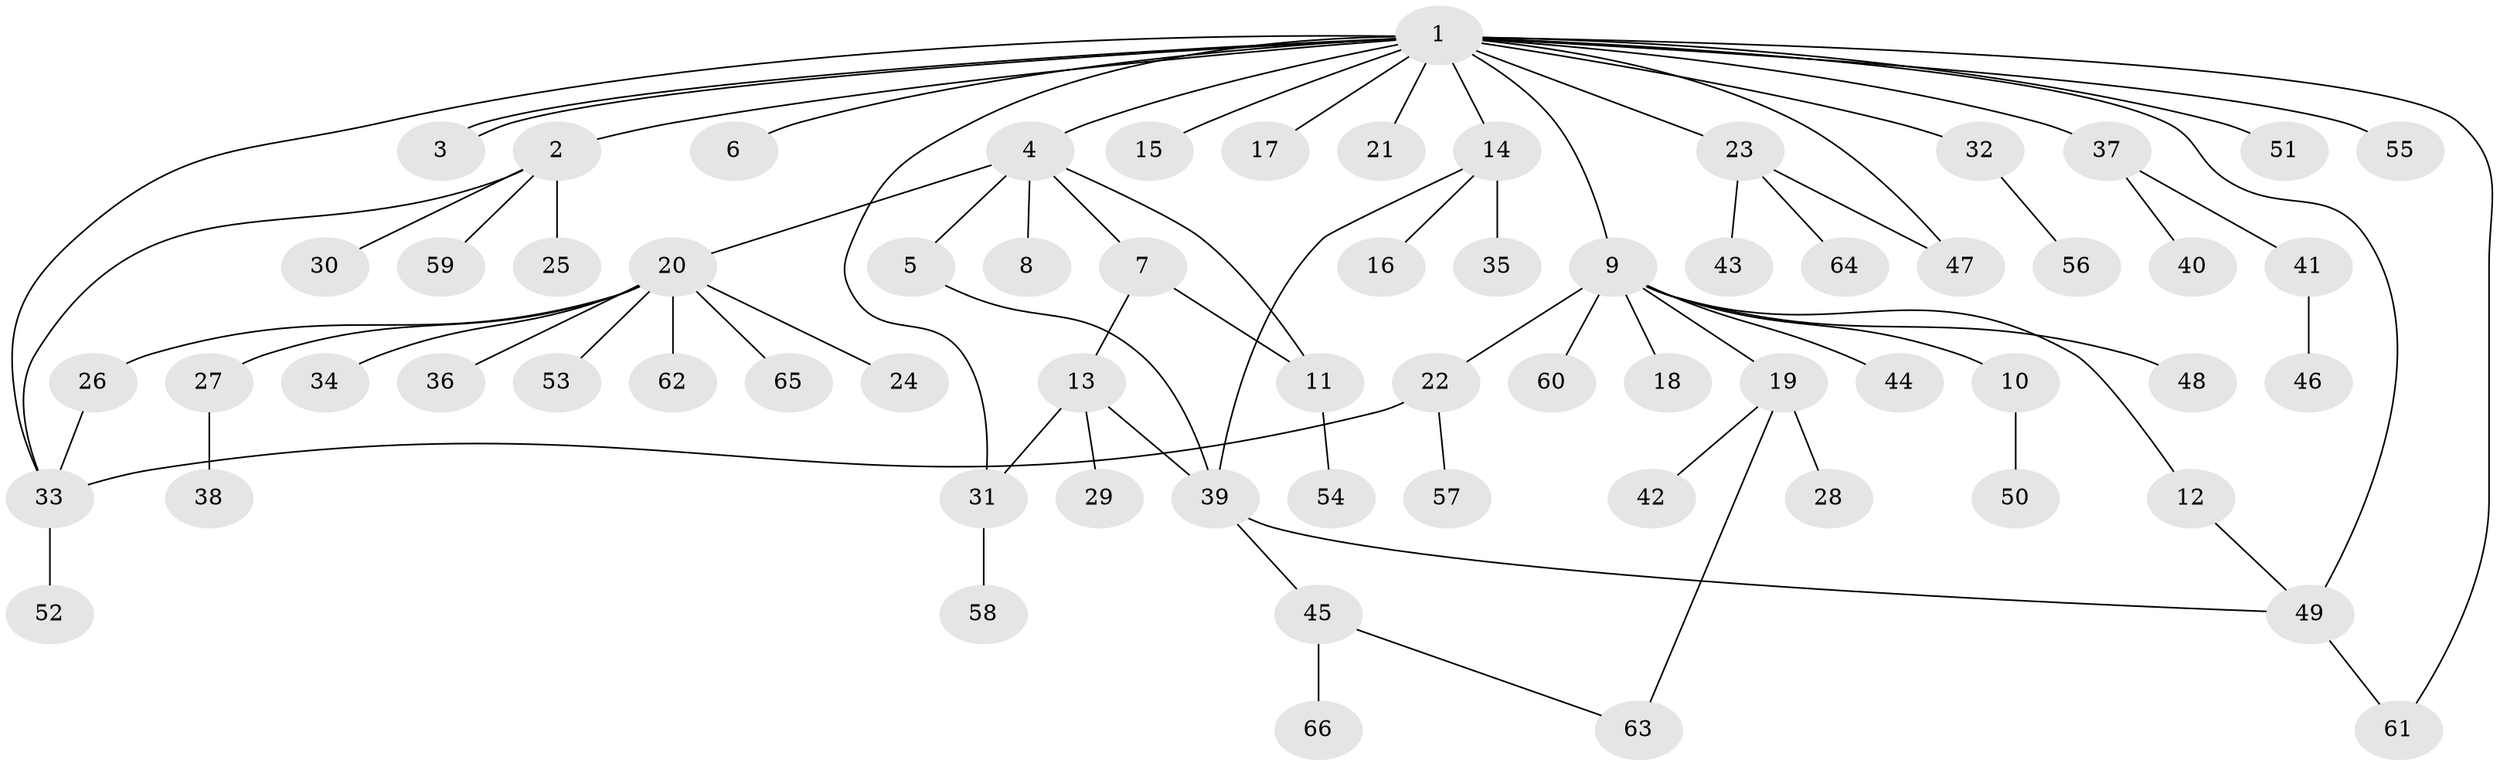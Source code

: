 // Generated by graph-tools (version 1.1) at 2025/01/03/09/25 03:01:56]
// undirected, 66 vertices, 78 edges
graph export_dot {
graph [start="1"]
  node [color=gray90,style=filled];
  1;
  2;
  3;
  4;
  5;
  6;
  7;
  8;
  9;
  10;
  11;
  12;
  13;
  14;
  15;
  16;
  17;
  18;
  19;
  20;
  21;
  22;
  23;
  24;
  25;
  26;
  27;
  28;
  29;
  30;
  31;
  32;
  33;
  34;
  35;
  36;
  37;
  38;
  39;
  40;
  41;
  42;
  43;
  44;
  45;
  46;
  47;
  48;
  49;
  50;
  51;
  52;
  53;
  54;
  55;
  56;
  57;
  58;
  59;
  60;
  61;
  62;
  63;
  64;
  65;
  66;
  1 -- 2;
  1 -- 3;
  1 -- 3;
  1 -- 4;
  1 -- 6;
  1 -- 9;
  1 -- 14;
  1 -- 15;
  1 -- 17;
  1 -- 21;
  1 -- 23;
  1 -- 31;
  1 -- 32;
  1 -- 33;
  1 -- 37;
  1 -- 47;
  1 -- 49;
  1 -- 51;
  1 -- 55;
  1 -- 61;
  2 -- 25;
  2 -- 30;
  2 -- 33;
  2 -- 59;
  4 -- 5;
  4 -- 7;
  4 -- 8;
  4 -- 11;
  4 -- 20;
  5 -- 39;
  7 -- 11;
  7 -- 13;
  9 -- 10;
  9 -- 12;
  9 -- 18;
  9 -- 19;
  9 -- 22;
  9 -- 44;
  9 -- 48;
  9 -- 60;
  10 -- 50;
  11 -- 54;
  12 -- 49;
  13 -- 29;
  13 -- 31;
  13 -- 39;
  14 -- 16;
  14 -- 35;
  14 -- 39;
  19 -- 28;
  19 -- 42;
  19 -- 63;
  20 -- 24;
  20 -- 26;
  20 -- 27;
  20 -- 34;
  20 -- 36;
  20 -- 53;
  20 -- 62;
  20 -- 65;
  22 -- 33;
  22 -- 57;
  23 -- 43;
  23 -- 47;
  23 -- 64;
  26 -- 33;
  27 -- 38;
  31 -- 58;
  32 -- 56;
  33 -- 52;
  37 -- 40;
  37 -- 41;
  39 -- 45;
  39 -- 49;
  41 -- 46;
  45 -- 63;
  45 -- 66;
  49 -- 61;
}
